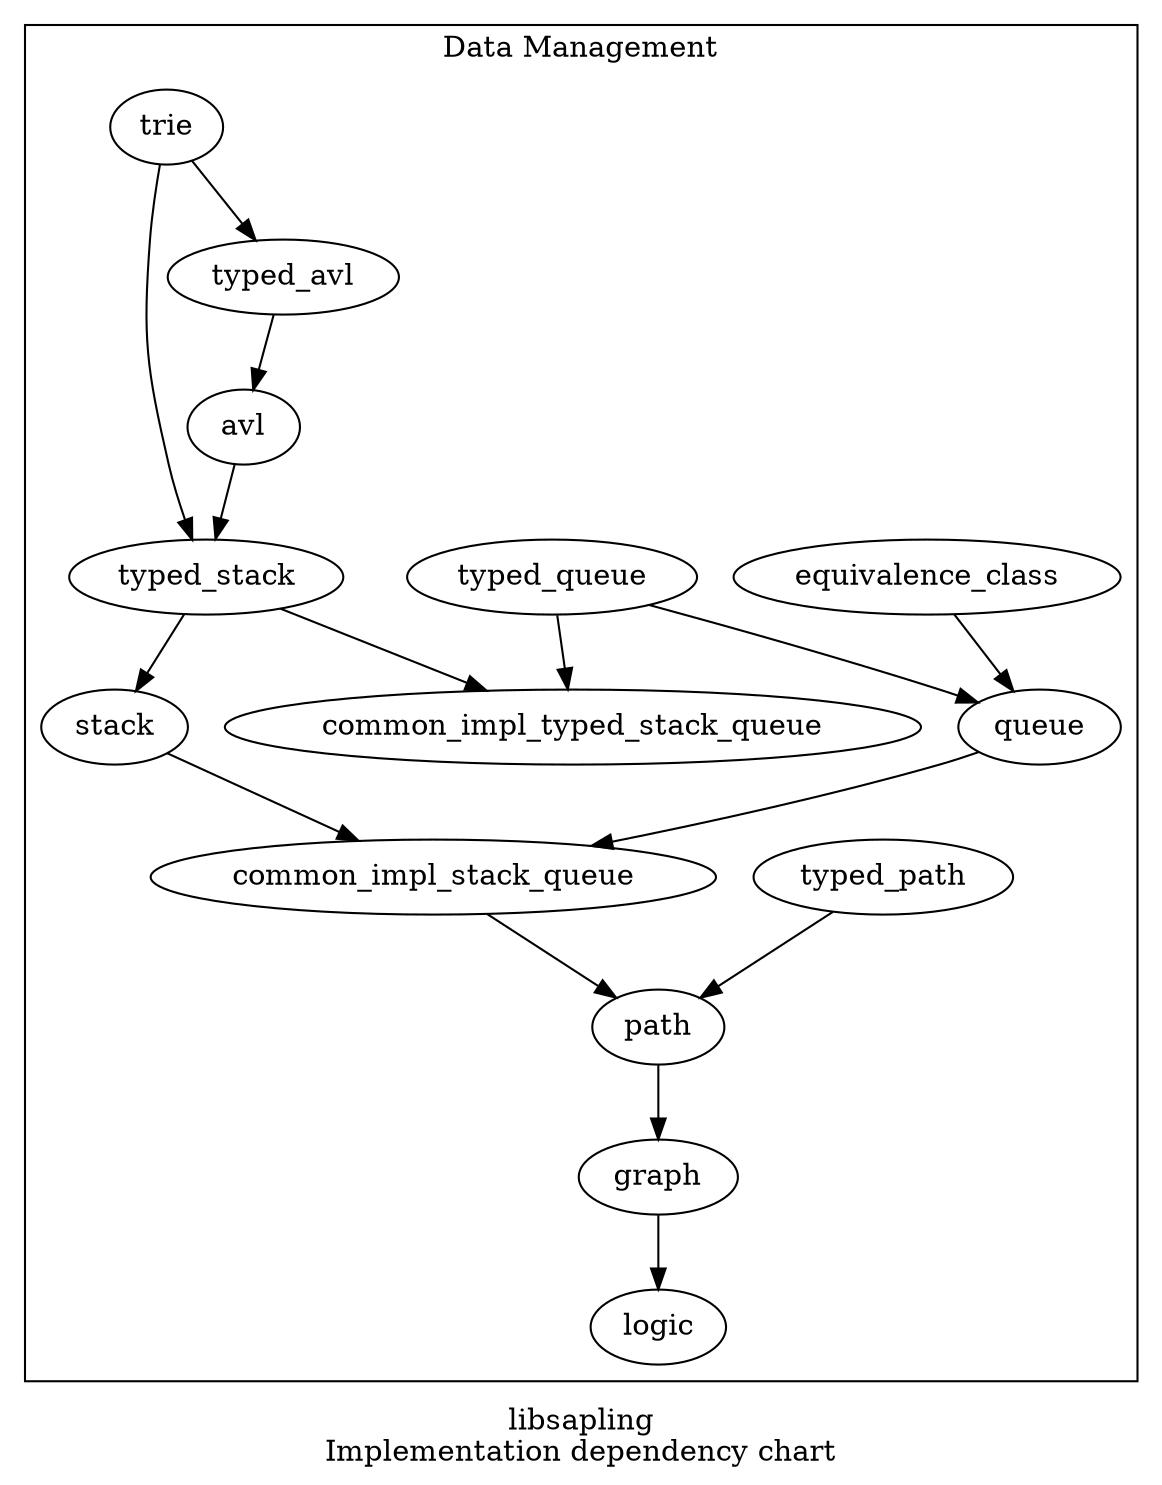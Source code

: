 digraph
{
    label="libsapling\nImplementation dependency chart";

    subgraph cluster_dm
    {
        label="Data Management";
        _graph[label="graph"];
        _graph->logic;
        path->_graph;
        typed_path->path;
        common_impl_stack_queue->path;
        stack,queue->common_impl_stack_queue;
        equivalence_class->queue;
        common_impl_typed_stack_queue;
        typed_stack->stack,common_impl_typed_stack_queue;
        typed_queue->queue,common_impl_typed_stack_queue;
        avl->typed_stack;
        trie->typed_avl,typed_stack;
        typed_avl->avl;
    }
}
